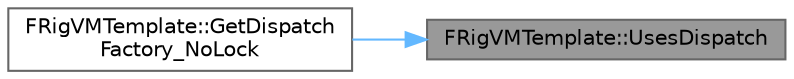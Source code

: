 digraph "FRigVMTemplate::UsesDispatch"
{
 // INTERACTIVE_SVG=YES
 // LATEX_PDF_SIZE
  bgcolor="transparent";
  edge [fontname=Helvetica,fontsize=10,labelfontname=Helvetica,labelfontsize=10];
  node [fontname=Helvetica,fontsize=10,shape=box,height=0.2,width=0.4];
  rankdir="RL";
  Node1 [id="Node000001",label="FRigVMTemplate::UsesDispatch",height=0.2,width=0.4,color="gray40", fillcolor="grey60", style="filled", fontcolor="black",tooltip=" "];
  Node1 -> Node2 [id="edge1_Node000001_Node000002",dir="back",color="steelblue1",style="solid",tooltip=" "];
  Node2 [id="Node000002",label="FRigVMTemplate::GetDispatch\lFactory_NoLock",height=0.2,width=0.4,color="grey40", fillcolor="white", style="filled",URL="$d4/d71/structFRigVMTemplate.html#a08a6593296fce0f464189d37a8ca0b22",tooltip=" "];
}
